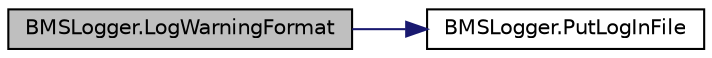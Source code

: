 digraph "BMSLogger.LogWarningFormat"
{
 // LATEX_PDF_SIZE
  edge [fontname="Helvetica",fontsize="10",labelfontname="Helvetica",labelfontsize="10"];
  node [fontname="Helvetica",fontsize="10",shape=record];
  rankdir="LR";
  Node17 [label="BMSLogger.LogWarningFormat",height=0.2,width=0.4,color="black", fillcolor="grey75", style="filled", fontcolor="black",tooltip=" "];
  Node17 -> Node18 [color="midnightblue",fontsize="10",style="solid",fontname="Helvetica"];
  Node18 [label="BMSLogger.PutLogInFile",height=0.2,width=0.4,color="black", fillcolor="white", style="filled",URL="$class_b_m_s_logger.html#a35d256ba794d85ee97106e0c657ce280",tooltip=" "];
}
